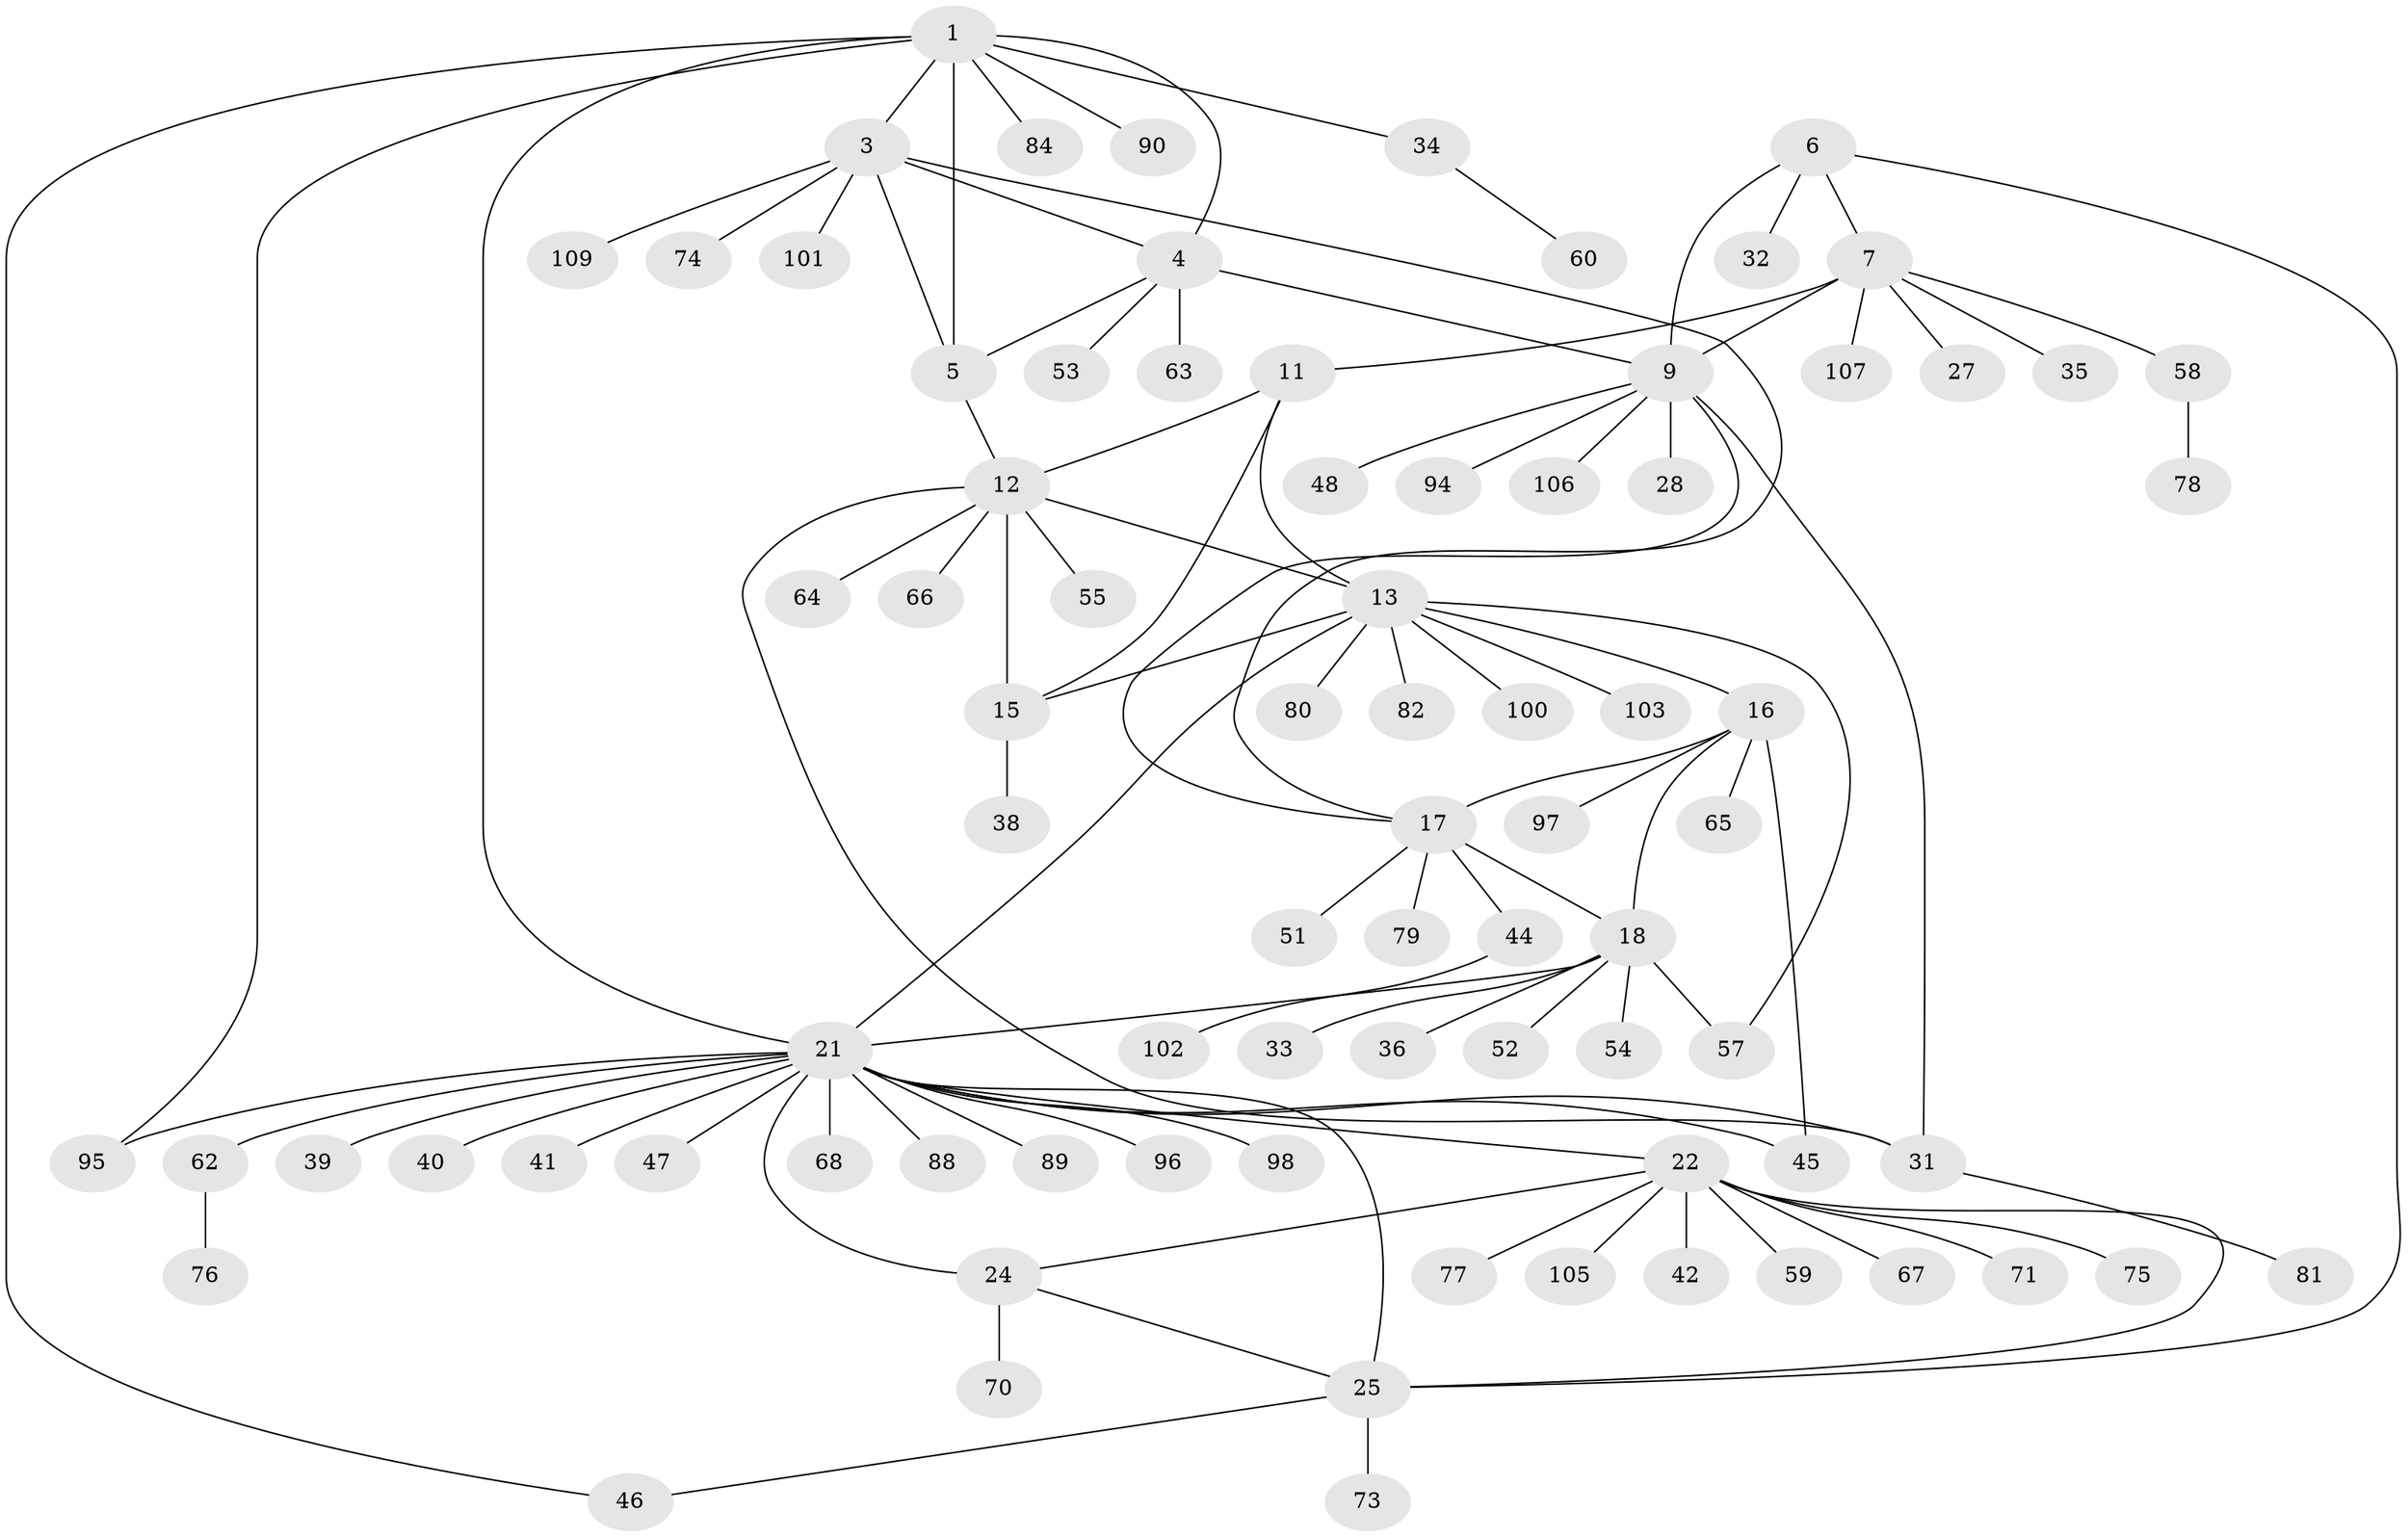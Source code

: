 // original degree distribution, {7: 0.05504587155963303, 9: 0.027522935779816515, 8: 0.01834862385321101, 6: 0.06422018348623854, 5: 0.01834862385321101, 10: 0.027522935779816515, 15: 0.009174311926605505, 11: 0.009174311926605505, 1: 0.5871559633027523, 2: 0.1651376146788991, 4: 0.009174311926605505, 3: 0.009174311926605505}
// Generated by graph-tools (version 1.1) at 2025/42/03/06/25 10:42:13]
// undirected, 81 vertices, 103 edges
graph export_dot {
graph [start="1"]
  node [color=gray90,style=filled];
  1 [super="+2"];
  3 [super="+56"];
  4 [super="+26"];
  5 [super="+29"];
  6;
  7 [super="+8"];
  9 [super="+10"];
  11 [super="+72"];
  12 [super="+91"];
  13 [super="+14"];
  15 [super="+69"];
  16 [super="+20"];
  17 [super="+93"];
  18 [super="+19"];
  21 [super="+23"];
  22 [super="+30"];
  24 [super="+43"];
  25 [super="+85"];
  27 [super="+37"];
  28;
  31 [super="+61"];
  32 [super="+108"];
  33 [super="+50"];
  34;
  35;
  36;
  38;
  39;
  40;
  41;
  42;
  44 [super="+92"];
  45;
  46;
  47 [super="+49"];
  48;
  51;
  52 [super="+87"];
  53 [super="+86"];
  54;
  55;
  57;
  58;
  59 [super="+83"];
  60;
  62;
  63;
  64;
  65;
  66;
  67;
  68;
  70;
  71;
  73;
  74;
  75;
  76;
  77;
  78;
  79;
  80;
  81;
  82;
  84;
  88;
  89;
  90;
  94;
  95 [super="+99"];
  96;
  97;
  98 [super="+104"];
  100;
  101;
  102;
  103;
  105;
  106;
  107;
  109;
  1 -- 3 [weight=2];
  1 -- 4 [weight=2];
  1 -- 5 [weight=2];
  1 -- 46;
  1 -- 84;
  1 -- 90;
  1 -- 34;
  1 -- 21;
  1 -- 95;
  3 -- 4;
  3 -- 5;
  3 -- 17;
  3 -- 74;
  3 -- 101;
  3 -- 109;
  4 -- 5;
  4 -- 53;
  4 -- 63;
  4 -- 9;
  5 -- 12;
  6 -- 7 [weight=2];
  6 -- 9 [weight=2];
  6 -- 25;
  6 -- 32;
  7 -- 9 [weight=4];
  7 -- 11;
  7 -- 58;
  7 -- 35;
  7 -- 27;
  7 -- 107;
  9 -- 28;
  9 -- 106;
  9 -- 48;
  9 -- 17;
  9 -- 94;
  9 -- 31;
  11 -- 12;
  11 -- 13 [weight=2];
  11 -- 15;
  12 -- 13 [weight=2];
  12 -- 15;
  12 -- 31;
  12 -- 55;
  12 -- 64;
  12 -- 66;
  13 -- 15 [weight=2];
  13 -- 21;
  13 -- 82;
  13 -- 100;
  13 -- 103;
  13 -- 80;
  13 -- 57;
  13 -- 16;
  15 -- 38;
  16 -- 17 [weight=2];
  16 -- 18 [weight=4];
  16 -- 97;
  16 -- 65;
  16 -- 45;
  17 -- 18 [weight=2];
  17 -- 44;
  17 -- 51;
  17 -- 79;
  18 -- 33;
  18 -- 36;
  18 -- 57;
  18 -- 21;
  18 -- 54;
  18 -- 52;
  21 -- 22 [weight=2];
  21 -- 24 [weight=2];
  21 -- 25 [weight=2];
  21 -- 31;
  21 -- 40;
  21 -- 45;
  21 -- 47;
  21 -- 62;
  21 -- 68;
  21 -- 96;
  21 -- 98;
  21 -- 39;
  21 -- 41;
  21 -- 89;
  21 -- 88;
  21 -- 95;
  22 -- 24;
  22 -- 25;
  22 -- 42;
  22 -- 59;
  22 -- 71;
  22 -- 75;
  22 -- 77;
  22 -- 105;
  22 -- 67;
  24 -- 25;
  24 -- 70;
  25 -- 46;
  25 -- 73;
  31 -- 81;
  34 -- 60;
  44 -- 102;
  58 -- 78;
  62 -- 76;
}
